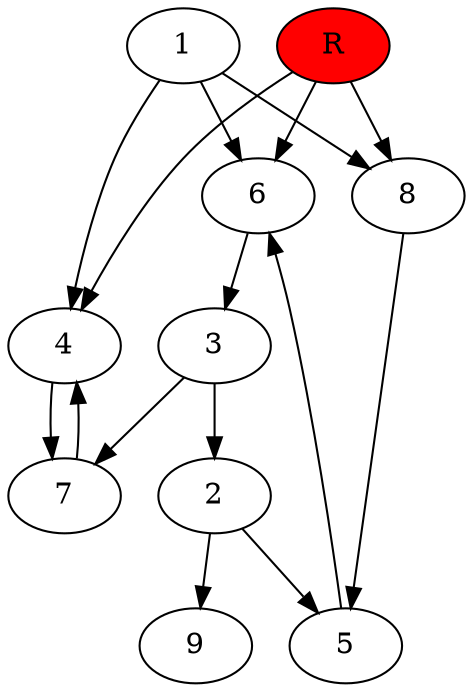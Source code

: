 digraph prb31152 {
	1
	2
	3
	4
	5
	6
	7
	8
	R [fillcolor="#ff0000" style=filled]
	1 -> 4
	1 -> 6
	1 -> 8
	2 -> 5
	2 -> 9
	3 -> 2
	3 -> 7
	4 -> 7
	5 -> 6
	6 -> 3
	7 -> 4
	8 -> 5
	R -> 4
	R -> 6
	R -> 8
}
